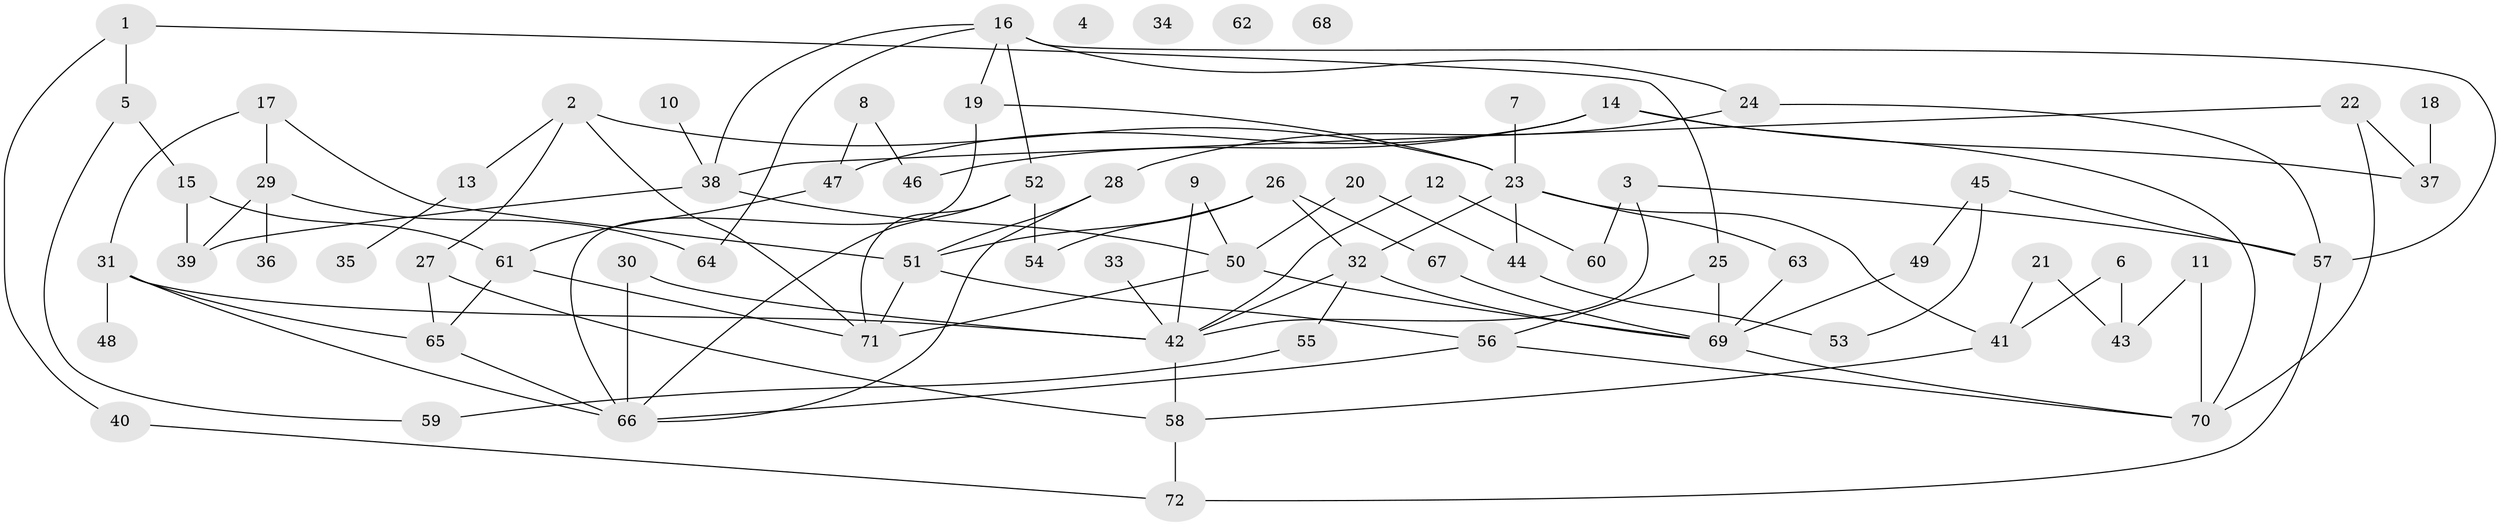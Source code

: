 // coarse degree distribution, {4: 0.1702127659574468, 3: 0.1276595744680851, 0: 0.0851063829787234, 6: 0.0851063829787234, 2: 0.2127659574468085, 1: 0.10638297872340426, 9: 0.02127659574468085, 7: 0.0425531914893617, 5: 0.1276595744680851, 8: 0.02127659574468085}
// Generated by graph-tools (version 1.1) at 2025/41/03/06/25 10:41:23]
// undirected, 72 vertices, 108 edges
graph export_dot {
graph [start="1"]
  node [color=gray90,style=filled];
  1;
  2;
  3;
  4;
  5;
  6;
  7;
  8;
  9;
  10;
  11;
  12;
  13;
  14;
  15;
  16;
  17;
  18;
  19;
  20;
  21;
  22;
  23;
  24;
  25;
  26;
  27;
  28;
  29;
  30;
  31;
  32;
  33;
  34;
  35;
  36;
  37;
  38;
  39;
  40;
  41;
  42;
  43;
  44;
  45;
  46;
  47;
  48;
  49;
  50;
  51;
  52;
  53;
  54;
  55;
  56;
  57;
  58;
  59;
  60;
  61;
  62;
  63;
  64;
  65;
  66;
  67;
  68;
  69;
  70;
  71;
  72;
  1 -- 5;
  1 -- 25;
  1 -- 40;
  2 -- 13;
  2 -- 23;
  2 -- 27;
  2 -- 71;
  3 -- 42;
  3 -- 57;
  3 -- 60;
  5 -- 15;
  5 -- 59;
  6 -- 41;
  6 -- 43;
  7 -- 23;
  8 -- 46;
  8 -- 47;
  9 -- 42;
  9 -- 50;
  10 -- 38;
  11 -- 43;
  11 -- 70;
  12 -- 42;
  12 -- 60;
  13 -- 35;
  14 -- 37;
  14 -- 46;
  14 -- 47;
  14 -- 70;
  15 -- 39;
  15 -- 61;
  16 -- 19;
  16 -- 24;
  16 -- 38;
  16 -- 52;
  16 -- 57;
  16 -- 64;
  17 -- 29;
  17 -- 31;
  17 -- 51;
  18 -- 37;
  19 -- 23;
  19 -- 66;
  20 -- 44;
  20 -- 50;
  21 -- 41;
  21 -- 43;
  22 -- 37;
  22 -- 38;
  22 -- 70;
  23 -- 32;
  23 -- 41;
  23 -- 44;
  23 -- 63;
  24 -- 28;
  24 -- 57;
  25 -- 56;
  25 -- 69;
  26 -- 32;
  26 -- 51;
  26 -- 54;
  26 -- 67;
  27 -- 58;
  27 -- 65;
  28 -- 51;
  28 -- 66;
  29 -- 36;
  29 -- 39;
  29 -- 64;
  30 -- 42;
  30 -- 66;
  31 -- 42;
  31 -- 48;
  31 -- 65;
  31 -- 66;
  32 -- 42;
  32 -- 55;
  32 -- 69;
  33 -- 42;
  38 -- 39;
  38 -- 50;
  40 -- 72;
  41 -- 58;
  42 -- 58;
  44 -- 53;
  45 -- 49;
  45 -- 53;
  45 -- 57;
  47 -- 61;
  49 -- 69;
  50 -- 69;
  50 -- 71;
  51 -- 56;
  51 -- 71;
  52 -- 54;
  52 -- 66;
  52 -- 71;
  55 -- 59;
  56 -- 66;
  56 -- 70;
  57 -- 72;
  58 -- 72;
  61 -- 65;
  61 -- 71;
  63 -- 69;
  65 -- 66;
  67 -- 69;
  69 -- 70;
}
